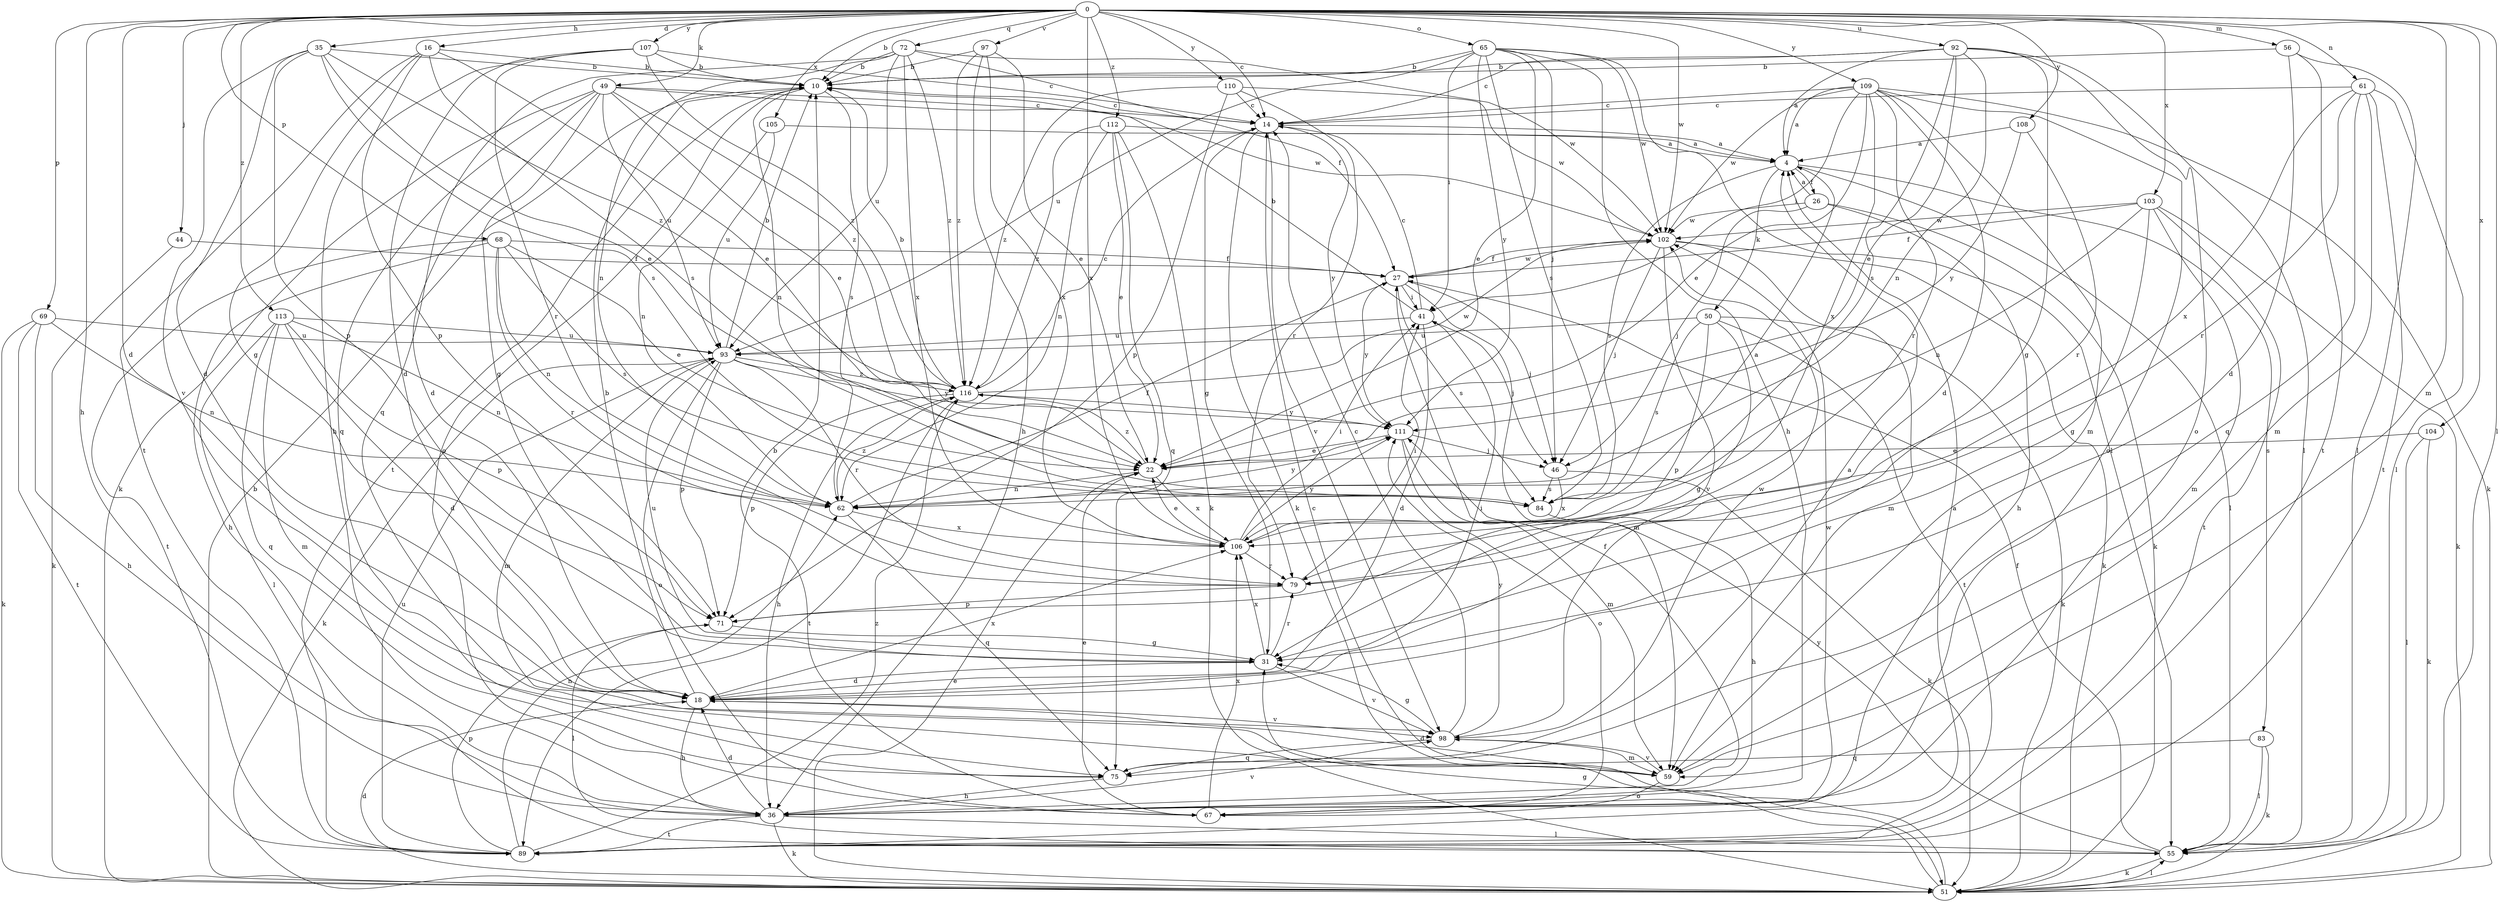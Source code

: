 strict digraph  {
0;
4;
10;
14;
16;
18;
22;
26;
27;
31;
35;
36;
41;
44;
46;
49;
50;
51;
55;
56;
59;
61;
62;
65;
67;
68;
69;
71;
72;
75;
79;
83;
84;
89;
92;
93;
97;
98;
102;
103;
104;
105;
106;
107;
108;
109;
110;
111;
112;
113;
116;
0 -> 10  [label=b];
0 -> 14  [label=c];
0 -> 16  [label=d];
0 -> 18  [label=d];
0 -> 35  [label=h];
0 -> 36  [label=h];
0 -> 44  [label=j];
0 -> 49  [label=k];
0 -> 55  [label=l];
0 -> 56  [label=m];
0 -> 59  [label=m];
0 -> 61  [label=n];
0 -> 65  [label=o];
0 -> 68  [label=p];
0 -> 69  [label=p];
0 -> 72  [label=q];
0 -> 92  [label=u];
0 -> 97  [label=v];
0 -> 102  [label=w];
0 -> 103  [label=x];
0 -> 104  [label=x];
0 -> 105  [label=x];
0 -> 106  [label=x];
0 -> 107  [label=y];
0 -> 108  [label=y];
0 -> 109  [label=y];
0 -> 110  [label=y];
0 -> 112  [label=z];
0 -> 113  [label=z];
4 -> 26  [label=f];
4 -> 50  [label=k];
4 -> 55  [label=l];
4 -> 83  [label=s];
4 -> 84  [label=s];
10 -> 14  [label=c];
10 -> 62  [label=n];
10 -> 67  [label=o];
10 -> 84  [label=s];
10 -> 89  [label=t];
14 -> 4  [label=a];
14 -> 31  [label=g];
14 -> 51  [label=k];
14 -> 98  [label=v];
14 -> 111  [label=y];
16 -> 10  [label=b];
16 -> 22  [label=e];
16 -> 31  [label=g];
16 -> 71  [label=p];
16 -> 84  [label=s];
16 -> 89  [label=t];
18 -> 10  [label=b];
18 -> 36  [label=h];
18 -> 41  [label=i];
18 -> 98  [label=v];
18 -> 106  [label=x];
22 -> 62  [label=n];
22 -> 106  [label=x];
22 -> 116  [label=z];
26 -> 4  [label=a];
26 -> 36  [label=h];
26 -> 46  [label=j];
26 -> 51  [label=k];
26 -> 102  [label=w];
27 -> 41  [label=i];
27 -> 46  [label=j];
27 -> 59  [label=m];
27 -> 84  [label=s];
27 -> 102  [label=w];
27 -> 111  [label=y];
31 -> 18  [label=d];
31 -> 79  [label=r];
31 -> 93  [label=u];
31 -> 98  [label=v];
31 -> 106  [label=x];
35 -> 10  [label=b];
35 -> 18  [label=d];
35 -> 22  [label=e];
35 -> 71  [label=p];
35 -> 84  [label=s];
35 -> 98  [label=v];
35 -> 116  [label=z];
36 -> 18  [label=d];
36 -> 27  [label=f];
36 -> 51  [label=k];
36 -> 55  [label=l];
36 -> 89  [label=t];
36 -> 98  [label=v];
36 -> 102  [label=w];
41 -> 10  [label=b];
41 -> 14  [label=c];
41 -> 18  [label=d];
41 -> 46  [label=j];
41 -> 93  [label=u];
44 -> 27  [label=f];
44 -> 51  [label=k];
46 -> 51  [label=k];
46 -> 84  [label=s];
46 -> 106  [label=x];
49 -> 14  [label=c];
49 -> 18  [label=d];
49 -> 22  [label=e];
49 -> 31  [label=g];
49 -> 51  [label=k];
49 -> 75  [label=q];
49 -> 93  [label=u];
49 -> 102  [label=w];
49 -> 116  [label=z];
50 -> 31  [label=g];
50 -> 51  [label=k];
50 -> 71  [label=p];
50 -> 84  [label=s];
50 -> 89  [label=t];
50 -> 93  [label=u];
51 -> 10  [label=b];
51 -> 14  [label=c];
51 -> 18  [label=d];
51 -> 22  [label=e];
51 -> 31  [label=g];
51 -> 55  [label=l];
55 -> 27  [label=f];
55 -> 51  [label=k];
55 -> 111  [label=y];
56 -> 10  [label=b];
56 -> 18  [label=d];
56 -> 55  [label=l];
56 -> 89  [label=t];
59 -> 18  [label=d];
59 -> 67  [label=o];
59 -> 98  [label=v];
61 -> 14  [label=c];
61 -> 55  [label=l];
61 -> 59  [label=m];
61 -> 75  [label=q];
61 -> 79  [label=r];
61 -> 89  [label=t];
61 -> 106  [label=x];
62 -> 27  [label=f];
62 -> 75  [label=q];
62 -> 106  [label=x];
62 -> 111  [label=y];
62 -> 116  [label=z];
65 -> 10  [label=b];
65 -> 22  [label=e];
65 -> 36  [label=h];
65 -> 41  [label=i];
65 -> 46  [label=j];
65 -> 55  [label=l];
65 -> 84  [label=s];
65 -> 93  [label=u];
65 -> 102  [label=w];
65 -> 111  [label=y];
67 -> 10  [label=b];
67 -> 22  [label=e];
67 -> 106  [label=x];
68 -> 22  [label=e];
68 -> 27  [label=f];
68 -> 36  [label=h];
68 -> 62  [label=n];
68 -> 79  [label=r];
68 -> 84  [label=s];
68 -> 89  [label=t];
69 -> 36  [label=h];
69 -> 51  [label=k];
69 -> 62  [label=n];
69 -> 89  [label=t];
69 -> 93  [label=u];
71 -> 31  [label=g];
71 -> 55  [label=l];
72 -> 10  [label=b];
72 -> 27  [label=f];
72 -> 62  [label=n];
72 -> 75  [label=q];
72 -> 93  [label=u];
72 -> 102  [label=w];
72 -> 106  [label=x];
72 -> 116  [label=z];
75 -> 4  [label=a];
75 -> 36  [label=h];
79 -> 41  [label=i];
79 -> 71  [label=p];
83 -> 51  [label=k];
83 -> 55  [label=l];
83 -> 75  [label=q];
84 -> 36  [label=h];
89 -> 4  [label=a];
89 -> 62  [label=n];
89 -> 71  [label=p];
89 -> 93  [label=u];
89 -> 116  [label=z];
92 -> 4  [label=a];
92 -> 10  [label=b];
92 -> 14  [label=c];
92 -> 22  [label=e];
92 -> 31  [label=g];
92 -> 55  [label=l];
92 -> 62  [label=n];
92 -> 67  [label=o];
92 -> 84  [label=s];
93 -> 10  [label=b];
93 -> 51  [label=k];
93 -> 59  [label=m];
93 -> 67  [label=o];
93 -> 71  [label=p];
93 -> 79  [label=r];
93 -> 111  [label=y];
93 -> 116  [label=z];
97 -> 10  [label=b];
97 -> 22  [label=e];
97 -> 36  [label=h];
97 -> 106  [label=x];
97 -> 116  [label=z];
98 -> 14  [label=c];
98 -> 31  [label=g];
98 -> 59  [label=m];
98 -> 75  [label=q];
98 -> 102  [label=w];
98 -> 111  [label=y];
102 -> 27  [label=f];
102 -> 46  [label=j];
102 -> 51  [label=k];
102 -> 59  [label=m];
102 -> 98  [label=v];
103 -> 27  [label=f];
103 -> 31  [label=g];
103 -> 51  [label=k];
103 -> 59  [label=m];
103 -> 62  [label=n];
103 -> 89  [label=t];
103 -> 102  [label=w];
104 -> 22  [label=e];
104 -> 51  [label=k];
104 -> 55  [label=l];
105 -> 4  [label=a];
105 -> 62  [label=n];
105 -> 93  [label=u];
106 -> 4  [label=a];
106 -> 22  [label=e];
106 -> 41  [label=i];
106 -> 79  [label=r];
106 -> 111  [label=y];
107 -> 10  [label=b];
107 -> 14  [label=c];
107 -> 18  [label=d];
107 -> 36  [label=h];
107 -> 79  [label=r];
107 -> 116  [label=z];
108 -> 4  [label=a];
108 -> 79  [label=r];
108 -> 111  [label=y];
109 -> 4  [label=a];
109 -> 14  [label=c];
109 -> 18  [label=d];
109 -> 22  [label=e];
109 -> 41  [label=i];
109 -> 51  [label=k];
109 -> 59  [label=m];
109 -> 67  [label=o];
109 -> 79  [label=r];
109 -> 102  [label=w];
109 -> 106  [label=x];
110 -> 14  [label=c];
110 -> 71  [label=p];
110 -> 79  [label=r];
110 -> 102  [label=w];
110 -> 116  [label=z];
111 -> 22  [label=e];
111 -> 46  [label=j];
111 -> 59  [label=m];
111 -> 67  [label=o];
112 -> 4  [label=a];
112 -> 22  [label=e];
112 -> 51  [label=k];
112 -> 62  [label=n];
112 -> 75  [label=q];
112 -> 116  [label=z];
113 -> 18  [label=d];
113 -> 55  [label=l];
113 -> 59  [label=m];
113 -> 62  [label=n];
113 -> 71  [label=p];
113 -> 75  [label=q];
113 -> 93  [label=u];
116 -> 10  [label=b];
116 -> 14  [label=c];
116 -> 36  [label=h];
116 -> 71  [label=p];
116 -> 89  [label=t];
116 -> 102  [label=w];
116 -> 111  [label=y];
}
